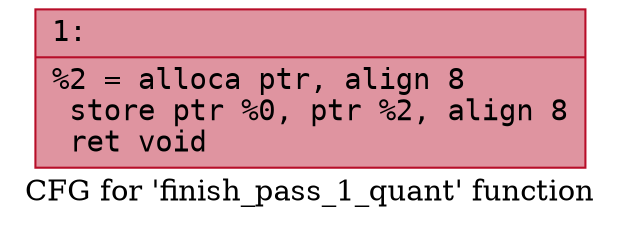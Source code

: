 digraph "CFG for 'finish_pass_1_quant' function" {
	label="CFG for 'finish_pass_1_quant' function";

	Node0x600002352990 [shape=record,color="#b70d28ff", style=filled, fillcolor="#b70d2870" fontname="Courier",label="{1:\l|  %2 = alloca ptr, align 8\l  store ptr %0, ptr %2, align 8\l  ret void\l}"];
}
